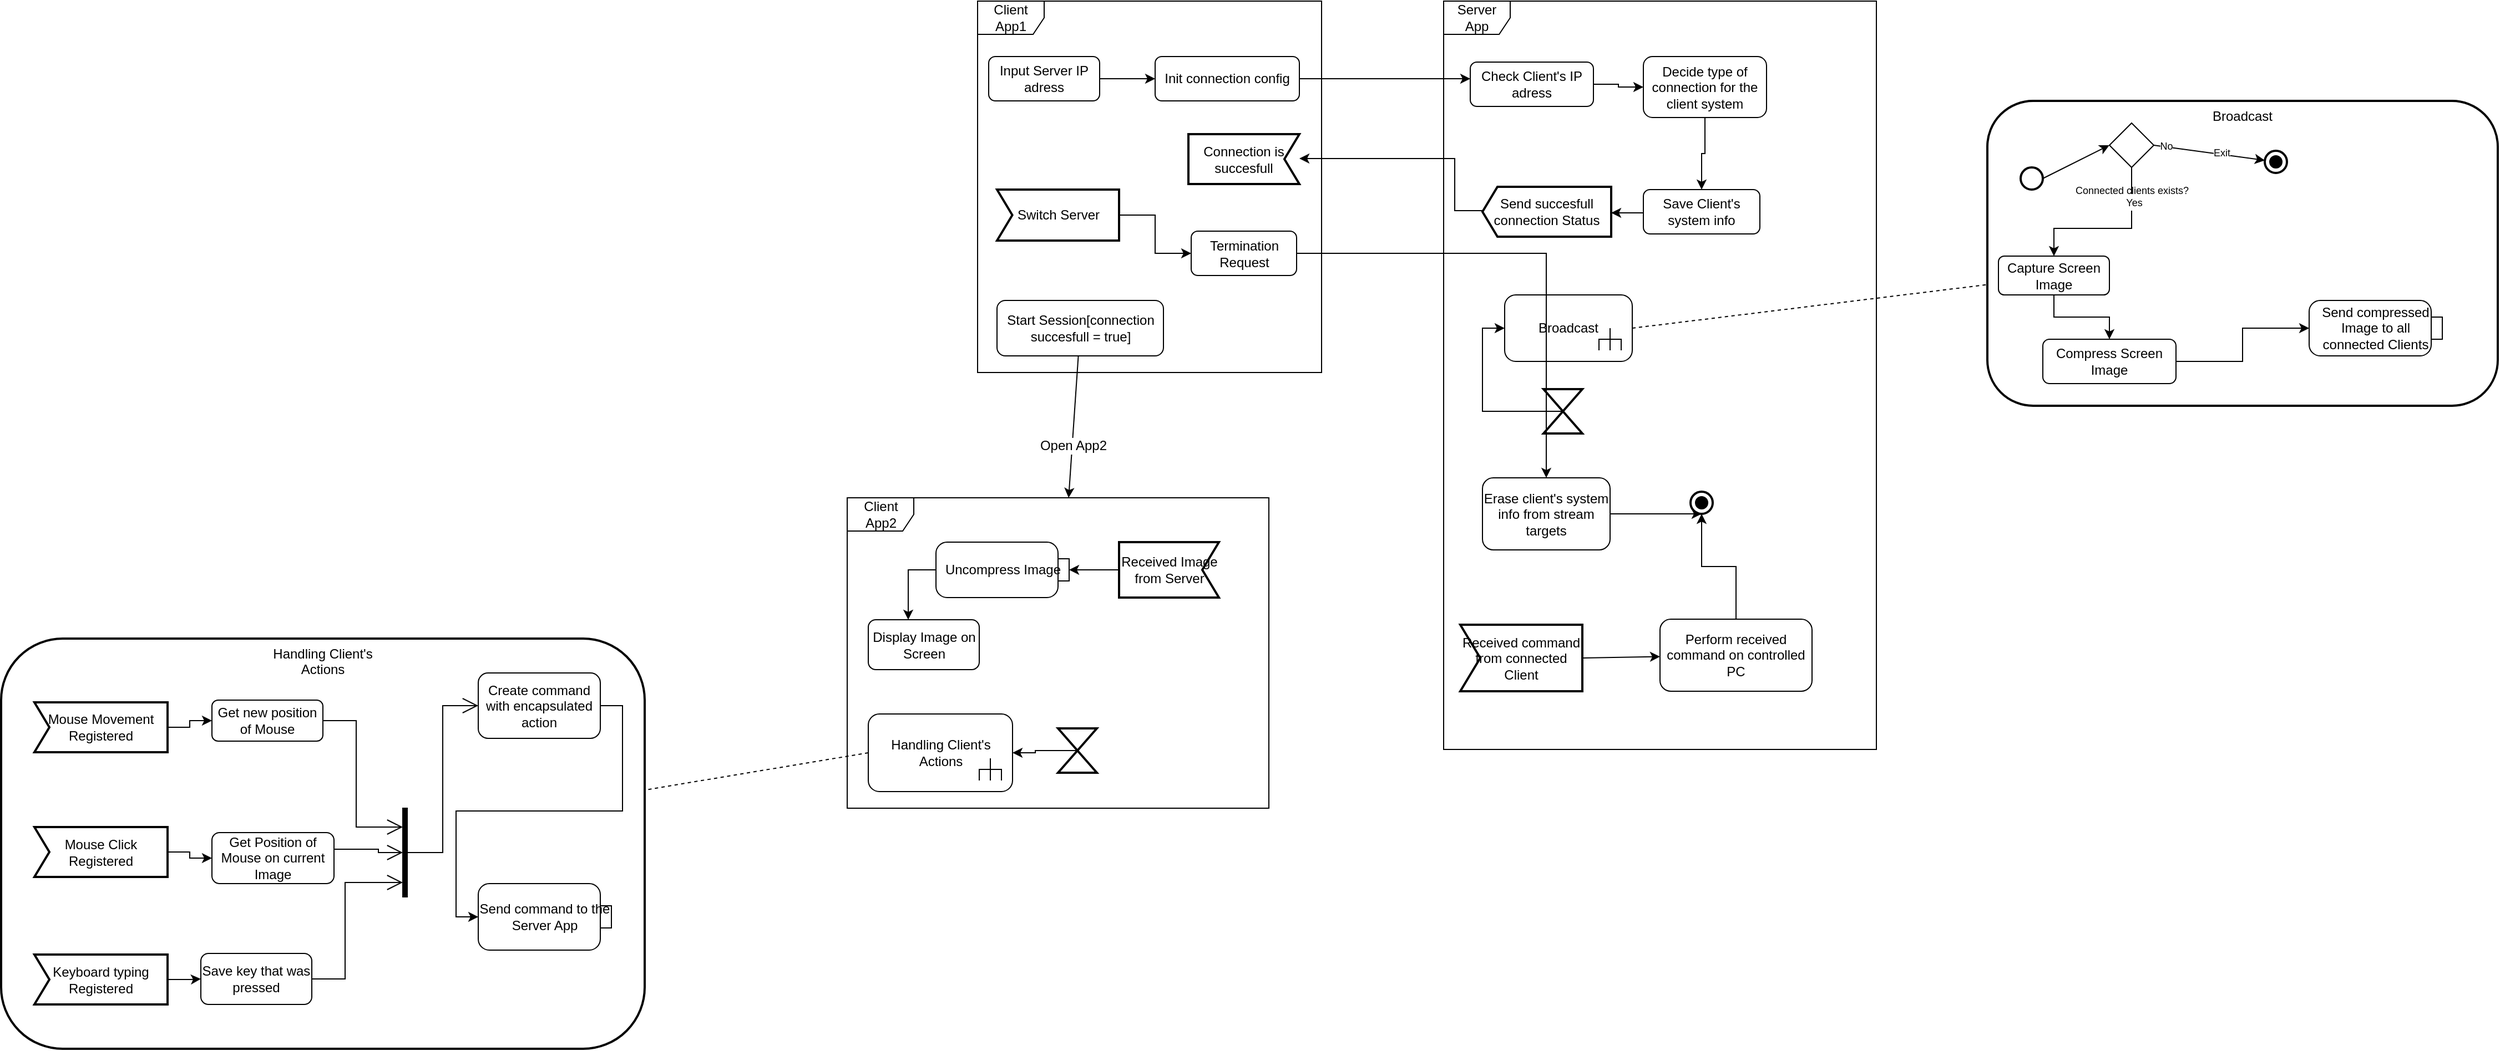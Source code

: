 <mxfile version="10.6.5" type="device"><diagram id="fN_Tyv_d0jdeZUJiojdU" name="Page-1"><mxGraphModel dx="2250" dy="737" grid="1" gridSize="10" guides="1" tooltips="1" connect="1" arrows="1" fold="1" page="1" pageScale="1" pageWidth="827" pageHeight="1169" math="0" shadow="0"><root><mxCell id="0"/><mxCell id="1" parent="0"/><mxCell id="Z-A0ji5xk1SheQ2stQ1k-10" style="edgeStyle=orthogonalEdgeStyle;rounded=0;orthogonalLoop=1;jettySize=auto;html=1;" parent="1" source="Z-A0ji5xk1SheQ2stQ1k-65" target="Z-A0ji5xk1SheQ2stQ1k-63" edge="1"><mxGeometry relative="1" as="geometry"><mxPoint x="545" y="520" as="targetPoint"/></mxGeometry></mxCell><mxCell id="Z-A0ji5xk1SheQ2stQ1k-15" value="Client App1" style="shape=umlFrame;whiteSpace=wrap;html=1;fillColor=none;" parent="1" vertex="1"><mxGeometry x="100" y="75" width="310" height="335" as="geometry"/></mxCell><mxCell id="Z-A0ji5xk1SheQ2stQ1k-18" value="Client App2" style="shape=umlFrame;whiteSpace=wrap;html=1;fillColor=none;" parent="1" vertex="1"><mxGeometry x="-17.5" y="523" width="380" height="280" as="geometry"/></mxCell><mxCell id="Z-A0ji5xk1SheQ2stQ1k-24" style="rounded=0;orthogonalLoop=1;jettySize=auto;html=1;" parent="1" source="Z-A0ji5xk1SheQ2stQ1k-55" target="Z-A0ji5xk1SheQ2stQ1k-18" edge="1"><mxGeometry relative="1" as="geometry"/></mxCell><mxCell id="Z-A0ji5xk1SheQ2stQ1k-25" value="Open App2" style="text;html=1;resizable=0;points=[];align=center;verticalAlign=middle;labelBackgroundColor=#ffffff;" parent="Z-A0ji5xk1SheQ2stQ1k-24" vertex="1" connectable="0"><mxGeometry x="0.253" relative="1" as="geometry"><mxPoint as="offset"/></mxGeometry></mxCell><mxCell id="Z-A0ji5xk1SheQ2stQ1k-14" value="Server App" style="shape=umlFrame;whiteSpace=wrap;html=1;fillColor=none;" parent="1" vertex="1"><mxGeometry x="520" y="75" width="390" height="675" as="geometry"/></mxCell><mxCell id="Z-A0ji5xk1SheQ2stQ1k-51" style="edgeStyle=orthogonalEdgeStyle;rounded=0;orthogonalLoop=1;jettySize=auto;html=1;exitX=1;exitY=0.5;exitDx=0;exitDy=0;strokeWidth=1;" parent="1" source="Z-A0ji5xk1SheQ2stQ1k-47" target="Z-A0ji5xk1SheQ2stQ1k-49" edge="1"><mxGeometry relative="1" as="geometry"/></mxCell><mxCell id="Z-A0ji5xk1SheQ2stQ1k-47" value="Input Server IP adress" style="shape=rect;html=1;rounded=1;whiteSpace=wrap;align=center;strokeWidth=1;fillColor=none;" parent="1" vertex="1"><mxGeometry x="110" y="125" width="100" height="40" as="geometry"/></mxCell><mxCell id="Z-A0ji5xk1SheQ2stQ1k-52" style="edgeStyle=orthogonalEdgeStyle;rounded=0;orthogonalLoop=1;jettySize=auto;html=1;exitX=1;exitY=0.5;exitDx=0;exitDy=0;strokeWidth=1;" parent="1" source="Z-A0ji5xk1SheQ2stQ1k-49" target="Z-A0ji5xk1SheQ2stQ1k-56" edge="1"><mxGeometry relative="1" as="geometry"><Array as="points"><mxPoint x="530" y="145"/><mxPoint x="530" y="145"/></Array></mxGeometry></mxCell><mxCell id="Z-A0ji5xk1SheQ2stQ1k-49" value="Init connection config" style="shape=rect;html=1;rounded=1;whiteSpace=wrap;align=center;strokeWidth=1;fillColor=none;" parent="1" vertex="1"><mxGeometry x="260" y="125" width="130" height="40" as="geometry"/></mxCell><mxCell id="Z-A0ji5xk1SheQ2stQ1k-55" value="Start Session[connection succesfull = true]" style="shape=rect;html=1;rounded=1;whiteSpace=wrap;align=center;strokeWidth=1;fillColor=none;" parent="1" vertex="1"><mxGeometry x="117.5" y="345" width="150" height="50" as="geometry"/></mxCell><mxCell id="Z-A0ji5xk1SheQ2stQ1k-59" style="edgeStyle=orthogonalEdgeStyle;rounded=0;orthogonalLoop=1;jettySize=auto;html=1;exitX=1;exitY=0.5;exitDx=0;exitDy=0;strokeWidth=1;" parent="1" source="Z-A0ji5xk1SheQ2stQ1k-56" target="Z-A0ji5xk1SheQ2stQ1k-58" edge="1"><mxGeometry relative="1" as="geometry"/></mxCell><mxCell id="Z-A0ji5xk1SheQ2stQ1k-56" value="Check Client's IP adress" style="shape=rect;html=1;rounded=1;whiteSpace=wrap;align=center;strokeWidth=1;fillColor=none;" parent="1" vertex="1"><mxGeometry x="544" y="130" width="111" height="40" as="geometry"/></mxCell><mxCell id="Z-A0ji5xk1SheQ2stQ1k-61" style="edgeStyle=orthogonalEdgeStyle;rounded=0;orthogonalLoop=1;jettySize=auto;html=1;exitX=0.5;exitY=1;exitDx=0;exitDy=0;strokeWidth=1;" parent="1" source="Z-A0ji5xk1SheQ2stQ1k-58" target="Z-A0ji5xk1SheQ2stQ1k-60" edge="1"><mxGeometry relative="1" as="geometry"/></mxCell><mxCell id="Z-A0ji5xk1SheQ2stQ1k-58" value="Decide type of connection for the client system" style="shape=rect;html=1;rounded=1;whiteSpace=wrap;align=center;strokeWidth=1;fillColor=none;" parent="1" vertex="1"><mxGeometry x="700" y="125" width="111" height="55" as="geometry"/></mxCell><mxCell id="Z-A0ji5xk1SheQ2stQ1k-62" style="edgeStyle=orthogonalEdgeStyle;rounded=0;orthogonalLoop=1;jettySize=auto;html=1;exitX=0;exitY=0.5;exitDx=0;exitDy=0;strokeWidth=1;" parent="1" source="Z-A0ji5xk1SheQ2stQ1k-60" target="Z-A0ji5xk1SheQ2stQ1k-102" edge="1"><mxGeometry relative="1" as="geometry"><Array as="points"><mxPoint x="700" y="266"/></Array></mxGeometry></mxCell><mxCell id="Z-A0ji5xk1SheQ2stQ1k-60" value="Save Client's system info" style="shape=rect;html=1;rounded=1;whiteSpace=wrap;align=center;strokeWidth=1;fillColor=none;" parent="1" vertex="1"><mxGeometry x="700" y="245" width="105" height="40" as="geometry"/></mxCell><mxCell id="Z-A0ji5xk1SheQ2stQ1k-165" style="edgeStyle=elbowEdgeStyle;rounded=0;orthogonalLoop=1;jettySize=auto;elbow=vertical;html=1;exitX=1;exitY=0.5;exitDx=0;exitDy=0;entryX=0.5;entryY=1;entryDx=0;entryDy=0;entryPerimeter=0;endArrow=classic;endFill=1;strokeWidth=1;" parent="1" source="Z-A0ji5xk1SheQ2stQ1k-63" target="Z-A0ji5xk1SheQ2stQ1k-163" edge="1"><mxGeometry relative="1" as="geometry"/></mxCell><mxCell id="Z-A0ji5xk1SheQ2stQ1k-63" value="Erase client's system info from stream targets" style="shape=rect;html=1;rounded=1;whiteSpace=wrap;align=center;strokeWidth=1;fillColor=none;" parent="1" vertex="1"><mxGeometry x="555" y="505" width="115" height="65" as="geometry"/></mxCell><mxCell id="Z-A0ji5xk1SheQ2stQ1k-65" value="Termination Request" style="shape=rect;html=1;rounded=1;whiteSpace=wrap;align=center;strokeWidth=1;fillColor=none;" parent="1" vertex="1"><mxGeometry x="292.5" y="282.5" width="95" height="40" as="geometry"/></mxCell><mxCell id="Z-A0ji5xk1SheQ2stQ1k-72" style="rounded=0;orthogonalLoop=1;jettySize=auto;html=1;exitX=1;exitY=0.5;exitDx=0;exitDy=0;exitPerimeter=0;strokeWidth=1;dashed=1;endArrow=none;endFill=0;" parent="1" source="Z-A0ji5xk1SheQ2stQ1k-69" target="Z-A0ji5xk1SheQ2stQ1k-71" edge="1"><mxGeometry relative="1" as="geometry"/></mxCell><mxCell id="Z-A0ji5xk1SheQ2stQ1k-69" value="Broadcast" style="html=1;shape=mxgraph.sysml.callBehAct;whiteSpace=wrap;align=center;strokeWidth=1;fillColor=none;" parent="1" vertex="1"><mxGeometry x="575" y="340" width="115" height="60" as="geometry"/></mxCell><mxCell id="Z-A0ji5xk1SheQ2stQ1k-71" value="Broadcast" style="shape=rect;html=1;rounded=1;strokeWidth=2;verticalAlign=top;whiteSpace=wrap;align=center;fillColor=none;" parent="1" vertex="1"><mxGeometry x="1010" y="165" width="460" height="275" as="geometry"/></mxCell><mxCell id="Z-A0ji5xk1SheQ2stQ1k-82" style="edgeStyle=none;rounded=0;orthogonalLoop=1;jettySize=auto;html=1;exitX=1;exitY=0.5;exitDx=0;exitDy=0;endArrow=classic;endFill=1;strokeWidth=1;" parent="1" source="Z-A0ji5xk1SheQ2stQ1k-73" target="Z-A0ji5xk1SheQ2stQ1k-81" edge="1"><mxGeometry relative="1" as="geometry"/></mxCell><mxCell id="Z-A0ji5xk1SheQ2stQ1k-83" value="&lt;font style=&quot;font-size: 9px&quot;&gt;Exit&lt;/font&gt;" style="text;html=1;resizable=0;points=[];align=center;verticalAlign=middle;labelBackgroundColor=#ffffff;" parent="Z-A0ji5xk1SheQ2stQ1k-82" vertex="1" connectable="0"><mxGeometry x="0.202" y="2" relative="1" as="geometry"><mxPoint x="1" as="offset"/></mxGeometry></mxCell><mxCell id="Z-A0ji5xk1SheQ2stQ1k-88" value="&lt;font style=&quot;font-size: 9px&quot;&gt;No&lt;/font&gt;" style="text;html=1;resizable=0;points=[];align=center;verticalAlign=middle;labelBackgroundColor=#ffffff;" parent="Z-A0ji5xk1SheQ2stQ1k-82" vertex="1" connectable="0"><mxGeometry x="-0.792" y="2" relative="1" as="geometry"><mxPoint as="offset"/></mxGeometry></mxCell><mxCell id="Z-A0ji5xk1SheQ2stQ1k-90" style="edgeStyle=orthogonalEdgeStyle;rounded=0;orthogonalLoop=1;jettySize=auto;html=1;exitX=0.5;exitY=1;exitDx=0;exitDy=0;endArrow=classic;endFill=1;strokeWidth=1;" parent="1" source="Z-A0ji5xk1SheQ2stQ1k-73" target="Z-A0ji5xk1SheQ2stQ1k-89" edge="1"><mxGeometry relative="1" as="geometry"><Array as="points"><mxPoint x="1140" y="280"/><mxPoint x="1070" y="280"/></Array></mxGeometry></mxCell><mxCell id="Z-A0ji5xk1SheQ2stQ1k-91" value="&lt;font style=&quot;font-size: 9px&quot;&gt;Yes&lt;/font&gt;" style="text;html=1;resizable=0;points=[];align=center;verticalAlign=middle;labelBackgroundColor=#ffffff;" parent="Z-A0ji5xk1SheQ2stQ1k-90" vertex="1" connectable="0"><mxGeometry x="-0.604" y="2" relative="1" as="geometry"><mxPoint y="1" as="offset"/></mxGeometry></mxCell><mxCell id="Z-A0ji5xk1SheQ2stQ1k-73" value="&lt;font style=&quot;font-size: 9px&quot;&gt;Connected clients exists?&lt;/font&gt;" style="shape=rhombus;html=1;verticalLabelPosition=bottom;verticalAlignment=top;strokeWidth=1;fillColor=none;" parent="1" vertex="1"><mxGeometry x="1120" y="185" width="40" height="40" as="geometry"/></mxCell><mxCell id="Z-A0ji5xk1SheQ2stQ1k-78" style="edgeStyle=none;rounded=0;orthogonalLoop=1;jettySize=auto;html=1;exitX=1;exitY=0.5;exitDx=0;exitDy=0;entryX=0;entryY=0.5;entryDx=0;entryDy=0;endArrow=classic;endFill=1;strokeWidth=1;" parent="1" source="Z-A0ji5xk1SheQ2stQ1k-77" target="Z-A0ji5xk1SheQ2stQ1k-73" edge="1"><mxGeometry relative="1" as="geometry"/></mxCell><mxCell id="Z-A0ji5xk1SheQ2stQ1k-77" value="" style="shape=ellipse;html=1;illColor=#000000;strokeWidth=2;verticalLabelPosition=bottom;verticalAlignment=top;perimeter=ellipsePerimeter;fillColor=none;" parent="1" vertex="1"><mxGeometry x="1040" y="225" width="20" height="20" as="geometry"/></mxCell><mxCell id="Z-A0ji5xk1SheQ2stQ1k-81" value="" style="html=1;shape=mxgraph.sysml.actFinal;strokeWidth=2;verticalLabelPosition=bottom;verticalAlignment=top;fillColor=none;" parent="1" vertex="1"><mxGeometry x="1260" y="210" width="20" height="20" as="geometry"/></mxCell><mxCell id="Z-A0ji5xk1SheQ2stQ1k-93" style="edgeStyle=orthogonalEdgeStyle;rounded=0;orthogonalLoop=1;jettySize=auto;html=1;exitX=0.5;exitY=1;exitDx=0;exitDy=0;endArrow=classic;endFill=1;strokeWidth=1;" parent="1" source="Z-A0ji5xk1SheQ2stQ1k-89" target="Z-A0ji5xk1SheQ2stQ1k-92" edge="1"><mxGeometry relative="1" as="geometry"/></mxCell><mxCell id="Z-A0ji5xk1SheQ2stQ1k-89" value="Capture Screen Image" style="shape=rect;html=1;rounded=1;whiteSpace=wrap;align=center;strokeWidth=1;fillColor=none;" parent="1" vertex="1"><mxGeometry x="1020" y="305" width="100" height="35" as="geometry"/></mxCell><mxCell id="Z-A0ji5xk1SheQ2stQ1k-95" style="edgeStyle=orthogonalEdgeStyle;rounded=0;orthogonalLoop=1;jettySize=auto;html=1;exitX=1;exitY=0.5;exitDx=0;exitDy=0;endArrow=classic;endFill=1;strokeWidth=1;" parent="1" source="Z-A0ji5xk1SheQ2stQ1k-92" target="Z-A0ji5xk1SheQ2stQ1k-98" edge="1"><mxGeometry relative="1" as="geometry"/></mxCell><mxCell id="Z-A0ji5xk1SheQ2stQ1k-92" value="Compress Screen Image" style="shape=rect;html=1;rounded=1;whiteSpace=wrap;align=center;strokeWidth=1;fillColor=none;" parent="1" vertex="1"><mxGeometry x="1060" y="380" width="120" height="40" as="geometry"/></mxCell><mxCell id="Z-A0ji5xk1SheQ2stQ1k-100" style="edgeStyle=orthogonalEdgeStyle;rounded=0;orthogonalLoop=1;jettySize=auto;html=1;exitX=1;exitY=0.5;exitDx=0;exitDy=0;exitPerimeter=0;endArrow=classic;endFill=1;strokeWidth=1;" parent="1" source="Z-A0ji5xk1SheQ2stQ1k-97" target="Z-A0ji5xk1SheQ2stQ1k-105" edge="1"><mxGeometry relative="1" as="geometry"><Array as="points"/></mxGeometry></mxCell><mxCell id="Z-A0ji5xk1SheQ2stQ1k-97" value="Received Image from Server" style="html=1;shape=mxgraph.sysml.accEvent;strokeWidth=2;whiteSpace=wrap;align=center;fillColor=none;direction=west;" parent="1" vertex="1"><mxGeometry x="227.5" y="563" width="90" height="50" as="geometry"/></mxCell><mxCell id="Z-A0ji5xk1SheQ2stQ1k-98" value="&lt;span&gt;Send compressed Image to all connected Clients&lt;/span&gt;" style="html=1;shape=mxgraph.sysml.objFlowR;whiteSpace=wrap;strokeWidth=1;fillColor=none;" parent="1" vertex="1"><mxGeometry x="1300" y="345" width="120" height="50" as="geometry"/></mxCell><mxCell id="Z-A0ji5xk1SheQ2stQ1k-99" value="Display Image on Screen" style="shape=rect;html=1;rounded=1;whiteSpace=wrap;align=center;strokeWidth=1;fillColor=none;" parent="1" vertex="1"><mxGeometry x="1.5" y="633" width="100" height="45" as="geometry"/></mxCell><mxCell id="Z-A0ji5xk1SheQ2stQ1k-104" style="edgeStyle=orthogonalEdgeStyle;rounded=0;orthogonalLoop=1;jettySize=auto;html=1;exitX=1;exitY=0.5;exitDx=0;exitDy=0;exitPerimeter=0;endArrow=classic;endFill=1;strokeWidth=1;" parent="1" source="Z-A0ji5xk1SheQ2stQ1k-102" target="Z-A0ji5xk1SheQ2stQ1k-103" edge="1"><mxGeometry relative="1" as="geometry"><Array as="points"><mxPoint x="530" y="264"/><mxPoint x="530" y="217"/></Array></mxGeometry></mxCell><mxCell id="Z-A0ji5xk1SheQ2stQ1k-102" value="Send succesfull connection Status" style="html=1;shape=mxgraph.sysml.sendSigAct;strokeWidth=2;whiteSpace=wrap;align=center;fillColor=none;direction=west;" parent="1" vertex="1"><mxGeometry x="555" y="242.5" width="116" height="45" as="geometry"/></mxCell><mxCell id="Z-A0ji5xk1SheQ2stQ1k-103" value="Connection is succesfull" style="html=1;shape=mxgraph.sysml.accEvent;strokeWidth=2;whiteSpace=wrap;align=center;fillColor=none;direction=west;" parent="1" vertex="1"><mxGeometry x="290" y="195" width="100" height="45" as="geometry"/></mxCell><mxCell id="Z-A0ji5xk1SheQ2stQ1k-106" style="edgeStyle=orthogonalEdgeStyle;rounded=0;orthogonalLoop=1;jettySize=auto;html=1;exitX=0;exitY=0.5;exitDx=0;exitDy=0;exitPerimeter=0;endArrow=classic;endFill=1;strokeWidth=1;" parent="1" source="Z-A0ji5xk1SheQ2stQ1k-105" target="Z-A0ji5xk1SheQ2stQ1k-99" edge="1"><mxGeometry relative="1" as="geometry"><Array as="points"><mxPoint x="37.5" y="588"/></Array></mxGeometry></mxCell><mxCell id="Z-A0ji5xk1SheQ2stQ1k-105" value="Uncompress Image" style="html=1;shape=mxgraph.sysml.objFlowR;whiteSpace=wrap;strokeWidth=1;fillColor=none;" parent="1" vertex="1"><mxGeometry x="62.5" y="563" width="120" height="50" as="geometry"/></mxCell><mxCell id="Z-A0ji5xk1SheQ2stQ1k-108" style="edgeStyle=orthogonalEdgeStyle;rounded=0;orthogonalLoop=1;jettySize=auto;html=1;exitX=0.5;exitY=0.5;exitDx=0;exitDy=0;exitPerimeter=0;entryX=0;entryY=0.5;entryDx=0;entryDy=0;entryPerimeter=0;endArrow=classic;endFill=1;strokeWidth=1;" parent="1" source="Z-A0ji5xk1SheQ2stQ1k-107" target="Z-A0ji5xk1SheQ2stQ1k-69" edge="1"><mxGeometry relative="1" as="geometry"><Array as="points"><mxPoint x="555" y="445"/><mxPoint x="555" y="370"/></Array></mxGeometry></mxCell><mxCell id="Z-A0ji5xk1SheQ2stQ1k-107" value="" style="html=1;shape=mxgraph.sysml.timeEvent;strokeWidth=2;verticalLabelPosition=bottom;verticalAlignment=top;fillColor=none;" parent="1" vertex="1"><mxGeometry x="610" y="425" width="35" height="40" as="geometry"/></mxCell><mxCell id="Z-A0ji5xk1SheQ2stQ1k-151" style="rounded=0;orthogonalLoop=1;jettySize=auto;html=1;exitX=0;exitY=0.5;exitDx=0;exitDy=0;exitPerimeter=0;endArrow=none;endFill=0;strokeWidth=1;dashed=1;" parent="1" source="Z-A0ji5xk1SheQ2stQ1k-112" target="Z-A0ji5xk1SheQ2stQ1k-113" edge="1"><mxGeometry relative="1" as="geometry"/></mxCell><mxCell id="Z-A0ji5xk1SheQ2stQ1k-112" value="Handling Client's&lt;br&gt;Actions&lt;br&gt;" style="html=1;shape=mxgraph.sysml.callBehAct;whiteSpace=wrap;align=center;strokeWidth=1;fillColor=none;" parent="1" vertex="1"><mxGeometry x="1.5" y="718" width="130" height="70" as="geometry"/></mxCell><mxCell id="Z-A0ji5xk1SheQ2stQ1k-113" value="Handling Client's&lt;br&gt;Actions" style="shape=rect;html=1;rounded=1;strokeWidth=2;verticalAlign=top;whiteSpace=wrap;align=center;fillColor=none;" parent="1" vertex="1"><mxGeometry x="-780" y="650" width="580" height="370" as="geometry"/></mxCell><mxCell id="Z-A0ji5xk1SheQ2stQ1k-118" style="edgeStyle=orthogonalEdgeStyle;rounded=0;orthogonalLoop=1;jettySize=auto;html=1;exitX=1;exitY=0.5;exitDx=0;exitDy=0;exitPerimeter=0;endArrow=classic;endFill=1;strokeWidth=1;" parent="1" source="Z-A0ji5xk1SheQ2stQ1k-114" target="Z-A0ji5xk1SheQ2stQ1k-117" edge="1"><mxGeometry relative="1" as="geometry"/></mxCell><mxCell id="Z-A0ji5xk1SheQ2stQ1k-114" value="Mouse Movement Registered" style="html=1;shape=mxgraph.sysml.accEvent;strokeWidth=2;whiteSpace=wrap;align=center;fillColor=none;" parent="1" vertex="1"><mxGeometry x="-750" y="707.5" width="120" height="45" as="geometry"/></mxCell><mxCell id="Z-A0ji5xk1SheQ2stQ1k-144" style="edgeStyle=orthogonalEdgeStyle;rounded=0;orthogonalLoop=1;jettySize=auto;html=1;exitX=1;exitY=0.5;exitDx=0;exitDy=0;exitPerimeter=0;endArrow=classic;endFill=1;strokeWidth=1;" parent="1" source="Z-A0ji5xk1SheQ2stQ1k-115" target="Z-A0ji5xk1SheQ2stQ1k-143" edge="1"><mxGeometry relative="1" as="geometry"/></mxCell><mxCell id="Z-A0ji5xk1SheQ2stQ1k-115" value="Mouse Click Registered" style="html=1;shape=mxgraph.sysml.accEvent;strokeWidth=2;whiteSpace=wrap;align=center;fillColor=none;" parent="1" vertex="1"><mxGeometry x="-750" y="820" width="120" height="45" as="geometry"/></mxCell><mxCell id="Z-A0ji5xk1SheQ2stQ1k-146" style="edgeStyle=orthogonalEdgeStyle;rounded=0;orthogonalLoop=1;jettySize=auto;html=1;exitX=1;exitY=0.5;exitDx=0;exitDy=0;exitPerimeter=0;endArrow=classic;endFill=1;strokeWidth=1;" parent="1" source="Z-A0ji5xk1SheQ2stQ1k-116" target="Z-A0ji5xk1SheQ2stQ1k-145" edge="1"><mxGeometry relative="1" as="geometry"/></mxCell><mxCell id="Z-A0ji5xk1SheQ2stQ1k-116" value="Keyboard typing&lt;br&gt;Registered&lt;br&gt;" style="html=1;shape=mxgraph.sysml.accEvent;strokeWidth=2;whiteSpace=wrap;align=center;fillColor=none;" parent="1" vertex="1"><mxGeometry x="-750" y="935" width="120" height="45" as="geometry"/></mxCell><mxCell id="Z-A0ji5xk1SheQ2stQ1k-117" value="Get new position of Mouse" style="shape=rect;html=1;rounded=1;whiteSpace=wrap;align=center;strokeWidth=1;fillColor=none;" parent="1" vertex="1"><mxGeometry x="-590" y="705.5" width="100" height="37" as="geometry"/></mxCell><mxCell id="Z-A0ji5xk1SheQ2stQ1k-137" value="" style="shape=rect;html=1;fillColor=#000000;verticalLabelPosition=bottom;labelBackgroundColor=#ffffff;verticalAlign=top;strokeWidth=1;" parent="1" vertex="1"><mxGeometry x="-418" y="803" width="4" height="80" as="geometry"/></mxCell><mxCell id="Z-A0ji5xk1SheQ2stQ1k-138" value="" style="edgeStyle=elbowEdgeStyle;html=1;elbow=horizontal;rounded=0;endArrow=open;strokeWidth=1;endSize=12;" parent="1" source="Z-A0ji5xk1SheQ2stQ1k-137" target="Z-A0ji5xk1SheQ2stQ1k-147" edge="1"><mxGeometry relative="1" as="geometry"><mxPoint x="-390" y="843" as="targetPoint"/></mxGeometry></mxCell><mxCell id="Z-A0ji5xk1SheQ2stQ1k-139" value="" style="edgeStyle=orthogonalEdgeStyle;html=1;elbow=vertical;startArrow=open;endArrow=none;rounded=0;strokeWidth=1;startSize=12;" parent="1" source="Z-A0ji5xk1SheQ2stQ1k-137" target="Z-A0ji5xk1SheQ2stQ1k-117" edge="1"><mxGeometry relative="1" as="geometry"><mxPoint x="-415" y="813" as="targetPoint"/><Array as="points"><mxPoint x="-460" y="820"/><mxPoint x="-460" y="724"/></Array></mxGeometry></mxCell><mxCell id="Z-A0ji5xk1SheQ2stQ1k-140" value="" style="edgeStyle=orthogonalEdgeStyle;html=1;elbow=vertical;startArrow=open;endArrow=none;rounded=0;strokeWidth=1;startSize=12;" parent="1" source="Z-A0ji5xk1SheQ2stQ1k-137" target="Z-A0ji5xk1SheQ2stQ1k-143" edge="1"><mxGeometry relative="1" as="geometry"><mxPoint x="-415" y="833" as="targetPoint"/><Array as="points"><mxPoint x="-440" y="843"/><mxPoint x="-440" y="840"/></Array></mxGeometry></mxCell><mxCell id="Z-A0ji5xk1SheQ2stQ1k-141" value="" style="edgeStyle=orthogonalEdgeStyle;html=1;elbow=vertical;startArrow=open;endArrow=none;rounded=0;strokeWidth=1;startSize=12;" parent="1" source="Z-A0ji5xk1SheQ2stQ1k-137" target="Z-A0ji5xk1SheQ2stQ1k-145" edge="1"><mxGeometry relative="1" as="geometry"><mxPoint x="-415" y="853" as="targetPoint"/><Array as="points"><mxPoint x="-470" y="870"/><mxPoint x="-470" y="957"/></Array></mxGeometry></mxCell><mxCell id="Z-A0ji5xk1SheQ2stQ1k-143" value="Get Position of Mouse on current Image" style="shape=rect;html=1;rounded=1;whiteSpace=wrap;align=center;strokeWidth=1;fillColor=none;" parent="1" vertex="1"><mxGeometry x="-590" y="825" width="110" height="46" as="geometry"/></mxCell><mxCell id="Z-A0ji5xk1SheQ2stQ1k-145" value="Save key that was pressed" style="shape=rect;html=1;rounded=1;whiteSpace=wrap;align=center;strokeWidth=1;fillColor=none;" parent="1" vertex="1"><mxGeometry x="-600" y="934" width="100" height="46" as="geometry"/></mxCell><mxCell id="Z-A0ji5xk1SheQ2stQ1k-150" style="edgeStyle=orthogonalEdgeStyle;rounded=0;orthogonalLoop=1;jettySize=auto;html=1;exitX=1;exitY=0.5;exitDx=0;exitDy=0;entryX=0;entryY=0.5;entryDx=0;entryDy=0;entryPerimeter=0;endArrow=classic;endFill=1;strokeWidth=1;" parent="1" source="Z-A0ji5xk1SheQ2stQ1k-147" target="Z-A0ji5xk1SheQ2stQ1k-149" edge="1"><mxGeometry relative="1" as="geometry"/></mxCell><mxCell id="Z-A0ji5xk1SheQ2stQ1k-147" value="Create command with encapsulated action" style="shape=rect;html=1;rounded=1;whiteSpace=wrap;align=center;strokeWidth=1;fillColor=none;" parent="1" vertex="1"><mxGeometry x="-350" y="681" width="110" height="59" as="geometry"/></mxCell><mxCell id="Z-A0ji5xk1SheQ2stQ1k-149" value="Send command to the Server App" style="html=1;shape=mxgraph.sysml.objFlowR;whiteSpace=wrap;strokeWidth=1;fillColor=none;" parent="1" vertex="1"><mxGeometry x="-350" y="871" width="120" height="60" as="geometry"/></mxCell><mxCell id="Z-A0ji5xk1SheQ2stQ1k-160" style="edgeStyle=none;rounded=0;orthogonalLoop=1;jettySize=auto;html=1;exitX=1;exitY=0.5;exitDx=0;exitDy=0;exitPerimeter=0;endArrow=classic;endFill=1;strokeWidth=1;" parent="1" source="Z-A0ji5xk1SheQ2stQ1k-158" target="Z-A0ji5xk1SheQ2stQ1k-159" edge="1"><mxGeometry relative="1" as="geometry"/></mxCell><mxCell id="Z-A0ji5xk1SheQ2stQ1k-158" value="Received command from connected Client" style="html=1;shape=mxgraph.sysml.accEvent;strokeWidth=2;whiteSpace=wrap;align=center;fillColor=none;" parent="1" vertex="1"><mxGeometry x="535" y="637.5" width="110" height="60" as="geometry"/></mxCell><mxCell id="Z-A0ji5xk1SheQ2stQ1k-168" style="edgeStyle=orthogonalEdgeStyle;rounded=0;orthogonalLoop=1;jettySize=auto;html=1;exitX=0.5;exitY=0;exitDx=0;exitDy=0;entryX=0.5;entryY=1;entryDx=0;entryDy=0;entryPerimeter=0;endArrow=classic;endFill=1;strokeWidth=1;" parent="1" source="Z-A0ji5xk1SheQ2stQ1k-159" target="Z-A0ji5xk1SheQ2stQ1k-163" edge="1"><mxGeometry relative="1" as="geometry"/></mxCell><mxCell id="Z-A0ji5xk1SheQ2stQ1k-159" value="Perform received command on controlled PC" style="shape=rect;html=1;rounded=1;whiteSpace=wrap;align=center;strokeWidth=1;fillColor=none;" parent="1" vertex="1"><mxGeometry x="715" y="632.5" width="137" height="65" as="geometry"/></mxCell><mxCell id="SCf1KMRNBIBlUtP9KMSe-1" style="edgeStyle=orthogonalEdgeStyle;rounded=0;orthogonalLoop=1;jettySize=auto;html=1;exitX=1;exitY=0.5;exitDx=0;exitDy=0;exitPerimeter=0;" edge="1" parent="1" source="Z-A0ji5xk1SheQ2stQ1k-161" target="Z-A0ji5xk1SheQ2stQ1k-65"><mxGeometry relative="1" as="geometry"/></mxCell><mxCell id="Z-A0ji5xk1SheQ2stQ1k-161" value="Switch Server" style="html=1;shape=mxgraph.sysml.accEvent;strokeWidth=2;whiteSpace=wrap;align=center;fillColor=none;direction=east;" parent="1" vertex="1"><mxGeometry x="117.5" y="245" width="110" height="46" as="geometry"/></mxCell><mxCell id="Z-A0ji5xk1SheQ2stQ1k-163" value="" style="html=1;shape=mxgraph.sysml.actFinal;strokeWidth=2;verticalLabelPosition=bottom;verticalAlignment=top;fillColor=none;" parent="1" vertex="1"><mxGeometry x="742.5" y="517.5" width="20" height="20" as="geometry"/></mxCell><mxCell id="Z-A0ji5xk1SheQ2stQ1k-167" style="edgeStyle=orthogonalEdgeStyle;rounded=0;orthogonalLoop=1;jettySize=auto;elbow=vertical;html=1;exitX=0.5;exitY=0.5;exitDx=0;exitDy=0;exitPerimeter=0;endArrow=classic;endFill=1;strokeWidth=1;" parent="1" source="Z-A0ji5xk1SheQ2stQ1k-166" target="Z-A0ji5xk1SheQ2stQ1k-112" edge="1"><mxGeometry relative="1" as="geometry"/></mxCell><mxCell id="Z-A0ji5xk1SheQ2stQ1k-166" value="" style="html=1;shape=mxgraph.sysml.timeEvent;strokeWidth=2;verticalLabelPosition=bottom;verticalAlignment=top;fillColor=none;" parent="1" vertex="1"><mxGeometry x="172.5" y="731" width="35" height="40" as="geometry"/></mxCell></root></mxGraphModel></diagram></mxfile>